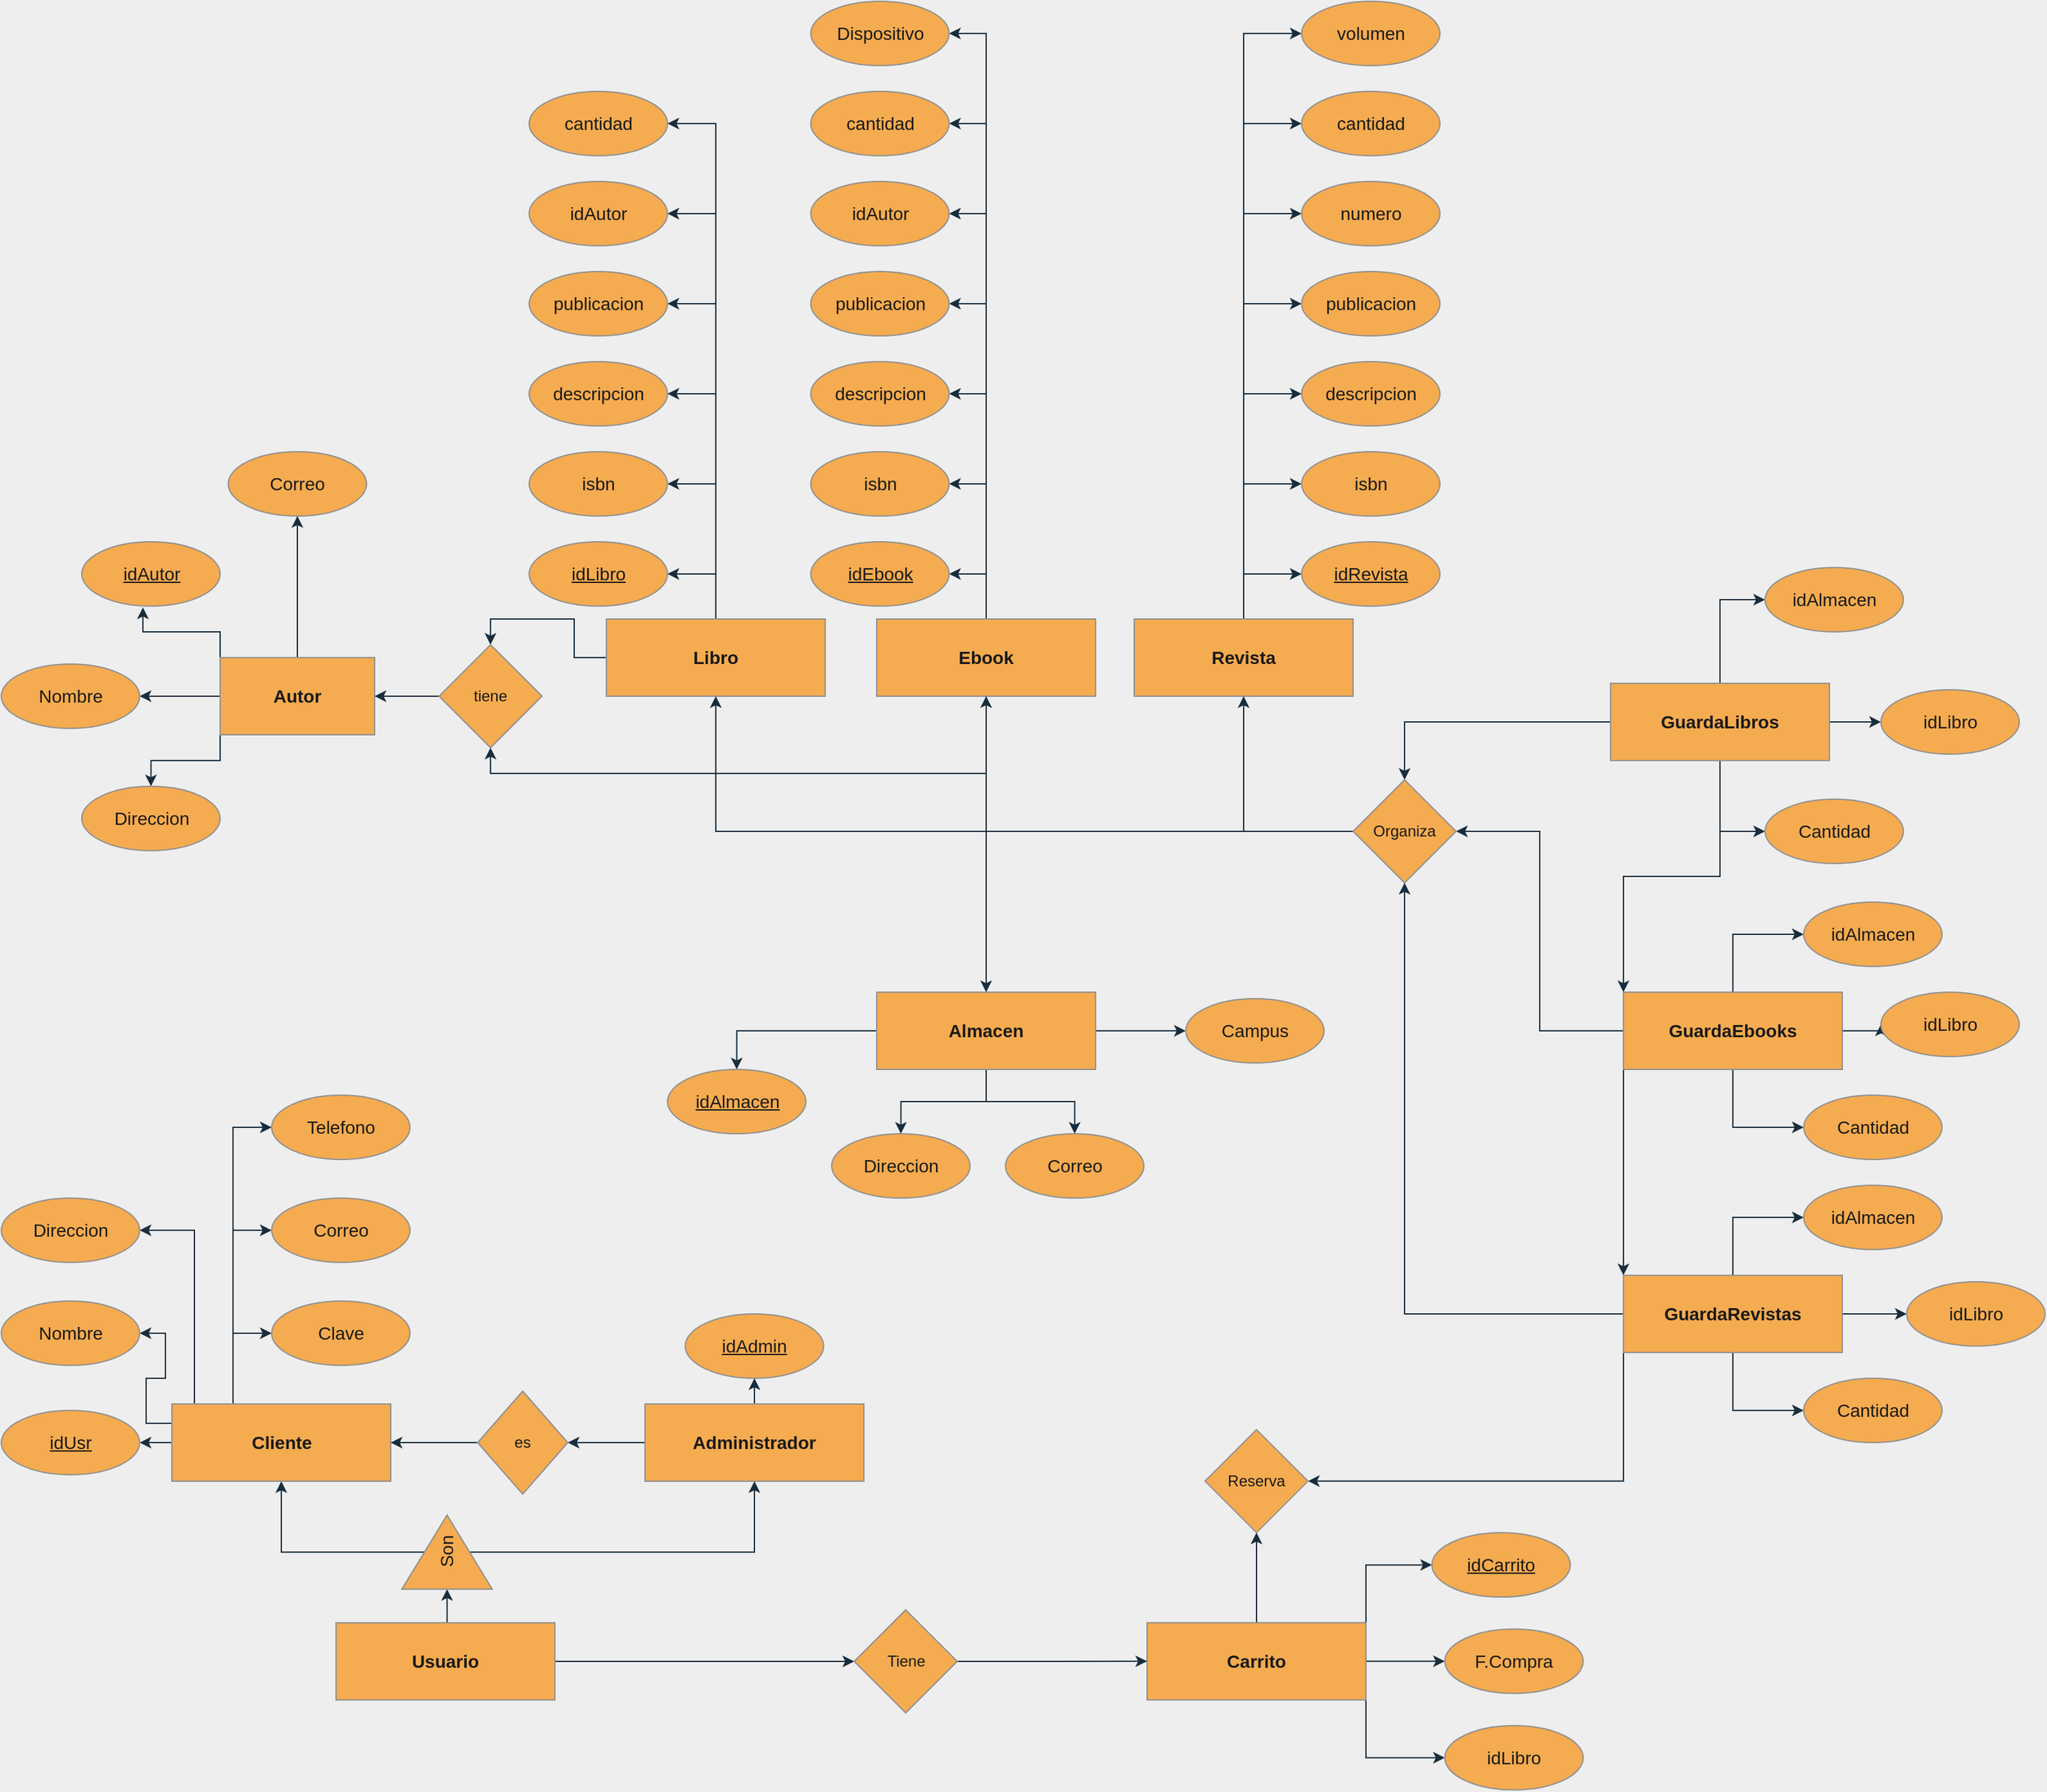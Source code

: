 <mxfile version="20.5.3" type="device"><diagram id="dF40d-aiwGhWkOz70GQn" name="Página-1"><mxGraphModel dx="2170" dy="25" grid="1" gridSize="10" guides="1" tooltips="1" connect="1" arrows="1" fold="1" page="1" pageScale="1" pageWidth="1700" pageHeight="1100" background="#EEEEEE" math="0" shadow="0"><root><mxCell id="0"/><mxCell id="1" parent="0"/><mxCell id="gk5JycFIS2EXrDOI3XOG-3" style="edgeStyle=orthogonalEdgeStyle;rounded=0;orthogonalLoop=1;jettySize=auto;html=1;exitX=0.5;exitY=0;exitDx=0;exitDy=0;entryX=0;entryY=0.5;entryDx=0;entryDy=0;fontSize=14;strokeColor=#182E3E;labelBackgroundColor=#EEEEEE;fontColor=#1A1A1A;" edge="1" parent="1" source="gk5JycFIS2EXrDOI3XOG-1" target="gk5JycFIS2EXrDOI3XOG-2"><mxGeometry relative="1" as="geometry"/></mxCell><mxCell id="gk5JycFIS2EXrDOI3XOG-95" value="" style="edgeStyle=orthogonalEdgeStyle;rounded=0;orthogonalLoop=1;jettySize=auto;html=1;fontSize=14;strokeColor=#182E3E;labelBackgroundColor=#EEEEEE;fontColor=#1A1A1A;" edge="1" parent="1" source="gk5JycFIS2EXrDOI3XOG-1" target="gk5JycFIS2EXrDOI3XOG-94"><mxGeometry relative="1" as="geometry"/></mxCell><mxCell id="gk5JycFIS2EXrDOI3XOG-1" value="&lt;b&gt;&lt;font style=&quot;font-size: 14px;&quot;&gt;Usuario&lt;/font&gt;&lt;/b&gt;" style="rounded=0;whiteSpace=wrap;html=1;fillColor=#F5AB50;strokeColor=#909090;fontColor=#1A1A1A;" vertex="1" parent="1"><mxGeometry x="316" y="2730" width="170" height="60" as="geometry"/></mxCell><mxCell id="gk5JycFIS2EXrDOI3XOG-6" style="edgeStyle=orthogonalEdgeStyle;rounded=0;orthogonalLoop=1;jettySize=auto;html=1;exitX=0.5;exitY=0;exitDx=0;exitDy=0;entryX=0.5;entryY=1;entryDx=0;entryDy=0;fontSize=14;strokeColor=#182E3E;labelBackgroundColor=#EEEEEE;fontColor=#1A1A1A;" edge="1" parent="1" source="gk5JycFIS2EXrDOI3XOG-2" target="gk5JycFIS2EXrDOI3XOG-4"><mxGeometry relative="1" as="geometry"/></mxCell><mxCell id="gk5JycFIS2EXrDOI3XOG-7" style="edgeStyle=orthogonalEdgeStyle;rounded=0;orthogonalLoop=1;jettySize=auto;html=1;exitX=0.5;exitY=1;exitDx=0;exitDy=0;entryX=0.5;entryY=1;entryDx=0;entryDy=0;fontSize=14;strokeColor=#182E3E;labelBackgroundColor=#EEEEEE;fontColor=#1A1A1A;" edge="1" parent="1" source="gk5JycFIS2EXrDOI3XOG-2" target="gk5JycFIS2EXrDOI3XOG-5"><mxGeometry relative="1" as="geometry"/></mxCell><mxCell id="gk5JycFIS2EXrDOI3XOG-2" value="Son" style="triangle;whiteSpace=wrap;html=1;fontSize=14;rotation=-90;align=center;verticalAlign=middle;fillColor=#F5AB50;strokeColor=#909090;fontColor=#1A1A1A;" vertex="1" parent="1"><mxGeometry x="373.5" y="2640" width="57.5" height="70.13" as="geometry"/></mxCell><mxCell id="gk5JycFIS2EXrDOI3XOG-14" style="edgeStyle=orthogonalEdgeStyle;rounded=0;orthogonalLoop=1;jettySize=auto;html=1;exitX=0;exitY=0.5;exitDx=0;exitDy=0;entryX=1;entryY=0.5;entryDx=0;entryDy=0;fontSize=14;strokeColor=#182E3E;labelBackgroundColor=#EEEEEE;fontColor=#1A1A1A;" edge="1" parent="1" source="gk5JycFIS2EXrDOI3XOG-4" target="gk5JycFIS2EXrDOI3XOG-8"><mxGeometry relative="1" as="geometry"/></mxCell><mxCell id="gk5JycFIS2EXrDOI3XOG-15" style="edgeStyle=orthogonalEdgeStyle;rounded=0;orthogonalLoop=1;jettySize=auto;html=1;exitX=0;exitY=0.25;exitDx=0;exitDy=0;entryX=1;entryY=0.5;entryDx=0;entryDy=0;fontSize=14;strokeColor=#182E3E;labelBackgroundColor=#EEEEEE;fontColor=#1A1A1A;" edge="1" parent="1" source="gk5JycFIS2EXrDOI3XOG-4" target="gk5JycFIS2EXrDOI3XOG-9"><mxGeometry relative="1" as="geometry"/></mxCell><mxCell id="gk5JycFIS2EXrDOI3XOG-16" style="edgeStyle=orthogonalEdgeStyle;rounded=0;orthogonalLoop=1;jettySize=auto;html=1;exitX=0.5;exitY=0;exitDx=0;exitDy=0;entryX=1;entryY=0.5;entryDx=0;entryDy=0;fontSize=14;strokeColor=#182E3E;labelBackgroundColor=#EEEEEE;fontColor=#1A1A1A;" edge="1" parent="1" source="gk5JycFIS2EXrDOI3XOG-4" target="gk5JycFIS2EXrDOI3XOG-10"><mxGeometry relative="1" as="geometry"><Array as="points"><mxPoint x="206" y="2560"/><mxPoint x="206" y="2425"/></Array></mxGeometry></mxCell><mxCell id="gk5JycFIS2EXrDOI3XOG-17" style="edgeStyle=orthogonalEdgeStyle;rounded=0;orthogonalLoop=1;jettySize=auto;html=1;exitX=0.5;exitY=0;exitDx=0;exitDy=0;entryX=0;entryY=0.5;entryDx=0;entryDy=0;fontSize=14;strokeColor=#182E3E;labelBackgroundColor=#EEEEEE;fontColor=#1A1A1A;" edge="1" parent="1" source="gk5JycFIS2EXrDOI3XOG-4" target="gk5JycFIS2EXrDOI3XOG-13"><mxGeometry relative="1" as="geometry"><Array as="points"><mxPoint x="236" y="2560"/><mxPoint x="236" y="2505"/></Array></mxGeometry></mxCell><mxCell id="gk5JycFIS2EXrDOI3XOG-18" style="edgeStyle=orthogonalEdgeStyle;rounded=0;orthogonalLoop=1;jettySize=auto;html=1;exitX=0.5;exitY=0;exitDx=0;exitDy=0;entryX=0;entryY=0.5;entryDx=0;entryDy=0;fontSize=14;strokeColor=#182E3E;labelBackgroundColor=#EEEEEE;fontColor=#1A1A1A;" edge="1" parent="1" source="gk5JycFIS2EXrDOI3XOG-4" target="gk5JycFIS2EXrDOI3XOG-11"><mxGeometry relative="1" as="geometry"><Array as="points"><mxPoint x="236" y="2560"/><mxPoint x="236" y="2425"/></Array></mxGeometry></mxCell><mxCell id="gk5JycFIS2EXrDOI3XOG-19" style="edgeStyle=orthogonalEdgeStyle;rounded=0;orthogonalLoop=1;jettySize=auto;html=1;exitX=0.5;exitY=0;exitDx=0;exitDy=0;entryX=0;entryY=0.5;entryDx=0;entryDy=0;fontSize=14;strokeColor=#182E3E;labelBackgroundColor=#EEEEEE;fontColor=#1A1A1A;" edge="1" parent="1" source="gk5JycFIS2EXrDOI3XOG-4" target="gk5JycFIS2EXrDOI3XOG-12"><mxGeometry relative="1" as="geometry"><Array as="points"><mxPoint x="236" y="2560"/><mxPoint x="236" y="2345"/></Array></mxGeometry></mxCell><mxCell id="gk5JycFIS2EXrDOI3XOG-4" value="&lt;b&gt;&lt;font style=&quot;font-size: 14px;&quot;&gt;Cliente&lt;/font&gt;&lt;/b&gt;" style="rounded=0;whiteSpace=wrap;html=1;fillColor=#F5AB50;strokeColor=#909090;fontColor=#1A1A1A;" vertex="1" parent="1"><mxGeometry x="188.5" y="2560" width="170" height="60" as="geometry"/></mxCell><mxCell id="gk5JycFIS2EXrDOI3XOG-21" style="edgeStyle=orthogonalEdgeStyle;rounded=0;orthogonalLoop=1;jettySize=auto;html=1;exitX=0.5;exitY=0;exitDx=0;exitDy=0;entryX=0.5;entryY=1;entryDx=0;entryDy=0;fontSize=14;strokeColor=#182E3E;labelBackgroundColor=#EEEEEE;fontColor=#1A1A1A;" edge="1" parent="1" source="gk5JycFIS2EXrDOI3XOG-5" target="gk5JycFIS2EXrDOI3XOG-20"><mxGeometry relative="1" as="geometry"/></mxCell><mxCell id="gk5JycFIS2EXrDOI3XOG-23" value="" style="edgeStyle=orthogonalEdgeStyle;rounded=0;orthogonalLoop=1;jettySize=auto;html=1;fontSize=14;strokeColor=#182E3E;labelBackgroundColor=#EEEEEE;fontColor=#1A1A1A;" edge="1" parent="1" source="gk5JycFIS2EXrDOI3XOG-5" target="gk5JycFIS2EXrDOI3XOG-22"><mxGeometry relative="1" as="geometry"/></mxCell><mxCell id="gk5JycFIS2EXrDOI3XOG-5" value="&lt;b&gt;&lt;font style=&quot;font-size: 14px;&quot;&gt;Administrador&lt;/font&gt;&lt;/b&gt;" style="rounded=0;whiteSpace=wrap;html=1;fillColor=#F5AB50;strokeColor=#909090;fontColor=#1A1A1A;" vertex="1" parent="1"><mxGeometry x="556" y="2560" width="170" height="60" as="geometry"/></mxCell><mxCell id="gk5JycFIS2EXrDOI3XOG-8" value="idUsr" style="ellipse;whiteSpace=wrap;html=1;fontSize=14;fontStyle=4;fillColor=#F5AB50;strokeColor=#909090;fontColor=#1A1A1A;" vertex="1" parent="1"><mxGeometry x="56" y="2565" width="107.5" height="50" as="geometry"/></mxCell><mxCell id="gk5JycFIS2EXrDOI3XOG-9" value="Nombre" style="ellipse;whiteSpace=wrap;html=1;fontSize=14;fillColor=#F5AB50;strokeColor=#909090;fontColor=#1A1A1A;" vertex="1" parent="1"><mxGeometry x="56" y="2480" width="107.5" height="50" as="geometry"/></mxCell><mxCell id="gk5JycFIS2EXrDOI3XOG-10" value="Direccion" style="ellipse;whiteSpace=wrap;html=1;fontSize=14;fillColor=#F5AB50;strokeColor=#909090;fontColor=#1A1A1A;" vertex="1" parent="1"><mxGeometry x="56" y="2400" width="107.5" height="50" as="geometry"/></mxCell><mxCell id="gk5JycFIS2EXrDOI3XOG-11" value="Correo" style="ellipse;whiteSpace=wrap;html=1;fontSize=14;fillColor=#F5AB50;strokeColor=#909090;fontColor=#1A1A1A;" vertex="1" parent="1"><mxGeometry x="266" y="2400" width="107.5" height="50" as="geometry"/></mxCell><mxCell id="gk5JycFIS2EXrDOI3XOG-12" value="Telefono" style="ellipse;whiteSpace=wrap;html=1;fontSize=14;fillColor=#F5AB50;strokeColor=#909090;fontColor=#1A1A1A;" vertex="1" parent="1"><mxGeometry x="266" y="2320" width="107.5" height="50" as="geometry"/></mxCell><mxCell id="gk5JycFIS2EXrDOI3XOG-13" value="Clave" style="ellipse;whiteSpace=wrap;html=1;fontSize=14;fillColor=#F5AB50;strokeColor=#909090;fontColor=#1A1A1A;" vertex="1" parent="1"><mxGeometry x="266" y="2480" width="107.5" height="50" as="geometry"/></mxCell><mxCell id="gk5JycFIS2EXrDOI3XOG-20" value="idAdmin" style="ellipse;whiteSpace=wrap;html=1;fontSize=14;fontStyle=4;fillColor=#F5AB50;strokeColor=#909090;fontColor=#1A1A1A;" vertex="1" parent="1"><mxGeometry x="587.25" y="2490" width="107.5" height="50" as="geometry"/></mxCell><mxCell id="gk5JycFIS2EXrDOI3XOG-24" style="edgeStyle=orthogonalEdgeStyle;rounded=0;orthogonalLoop=1;jettySize=auto;html=1;exitX=0;exitY=0.5;exitDx=0;exitDy=0;entryX=1;entryY=0.5;entryDx=0;entryDy=0;fontSize=14;strokeColor=#182E3E;labelBackgroundColor=#EEEEEE;fontColor=#1A1A1A;" edge="1" parent="1" source="gk5JycFIS2EXrDOI3XOG-22" target="gk5JycFIS2EXrDOI3XOG-4"><mxGeometry relative="1" as="geometry"/></mxCell><mxCell id="gk5JycFIS2EXrDOI3XOG-22" value="es" style="rhombus;whiteSpace=wrap;html=1;rounded=0;fillColor=#F5AB50;strokeColor=#909090;fontColor=#1A1A1A;" vertex="1" parent="1"><mxGeometry x="426" y="2550" width="70" height="80" as="geometry"/></mxCell><mxCell id="gk5JycFIS2EXrDOI3XOG-40" style="edgeStyle=orthogonalEdgeStyle;rounded=0;orthogonalLoop=1;jettySize=auto;html=1;exitX=0.5;exitY=0;exitDx=0;exitDy=0;entryX=1;entryY=0.5;entryDx=0;entryDy=0;fontSize=14;strokeColor=#182E3E;labelBackgroundColor=#EEEEEE;fontColor=#1A1A1A;" edge="1" parent="1" source="gk5JycFIS2EXrDOI3XOG-27" target="gk5JycFIS2EXrDOI3XOG-34"><mxGeometry relative="1" as="geometry"/></mxCell><mxCell id="gk5JycFIS2EXrDOI3XOG-41" style="edgeStyle=orthogonalEdgeStyle;rounded=0;orthogonalLoop=1;jettySize=auto;html=1;exitX=0.5;exitY=0;exitDx=0;exitDy=0;entryX=1;entryY=0.5;entryDx=0;entryDy=0;fontSize=14;strokeColor=#182E3E;labelBackgroundColor=#EEEEEE;fontColor=#1A1A1A;" edge="1" parent="1" source="gk5JycFIS2EXrDOI3XOG-27" target="gk5JycFIS2EXrDOI3XOG-35"><mxGeometry relative="1" as="geometry"/></mxCell><mxCell id="gk5JycFIS2EXrDOI3XOG-42" style="edgeStyle=orthogonalEdgeStyle;rounded=0;orthogonalLoop=1;jettySize=auto;html=1;exitX=0.5;exitY=0;exitDx=0;exitDy=0;entryX=1;entryY=0.5;entryDx=0;entryDy=0;fontSize=14;strokeColor=#182E3E;labelBackgroundColor=#EEEEEE;fontColor=#1A1A1A;" edge="1" parent="1" source="gk5JycFIS2EXrDOI3XOG-27" target="gk5JycFIS2EXrDOI3XOG-37"><mxGeometry relative="1" as="geometry"/></mxCell><mxCell id="gk5JycFIS2EXrDOI3XOG-43" style="edgeStyle=orthogonalEdgeStyle;rounded=0;orthogonalLoop=1;jettySize=auto;html=1;exitX=0.5;exitY=0;exitDx=0;exitDy=0;entryX=1;entryY=0.5;entryDx=0;entryDy=0;fontSize=14;strokeColor=#182E3E;labelBackgroundColor=#EEEEEE;fontColor=#1A1A1A;" edge="1" parent="1" source="gk5JycFIS2EXrDOI3XOG-27" target="gk5JycFIS2EXrDOI3XOG-36"><mxGeometry relative="1" as="geometry"/></mxCell><mxCell id="gk5JycFIS2EXrDOI3XOG-44" style="edgeStyle=orthogonalEdgeStyle;rounded=0;orthogonalLoop=1;jettySize=auto;html=1;exitX=0.5;exitY=0;exitDx=0;exitDy=0;entryX=1;entryY=0.5;entryDx=0;entryDy=0;fontSize=14;strokeColor=#182E3E;labelBackgroundColor=#EEEEEE;fontColor=#1A1A1A;" edge="1" parent="1" source="gk5JycFIS2EXrDOI3XOG-27" target="gk5JycFIS2EXrDOI3XOG-38"><mxGeometry relative="1" as="geometry"/></mxCell><mxCell id="gk5JycFIS2EXrDOI3XOG-45" style="edgeStyle=orthogonalEdgeStyle;rounded=0;orthogonalLoop=1;jettySize=auto;html=1;exitX=0.5;exitY=0;exitDx=0;exitDy=0;entryX=1;entryY=0.5;entryDx=0;entryDy=0;fontSize=14;strokeColor=#182E3E;labelBackgroundColor=#EEEEEE;fontColor=#1A1A1A;" edge="1" parent="1" source="gk5JycFIS2EXrDOI3XOG-27" target="gk5JycFIS2EXrDOI3XOG-39"><mxGeometry relative="1" as="geometry"/></mxCell><mxCell id="gk5JycFIS2EXrDOI3XOG-112" style="edgeStyle=orthogonalEdgeStyle;rounded=0;orthogonalLoop=1;jettySize=auto;html=1;exitX=0;exitY=0.5;exitDx=0;exitDy=0;entryX=0.5;entryY=0;entryDx=0;entryDy=0;fontSize=14;strokeColor=#182E3E;labelBackgroundColor=#EEEEEE;fontColor=#1A1A1A;" edge="1" parent="1" source="gk5JycFIS2EXrDOI3XOG-27" target="gk5JycFIS2EXrDOI3XOG-77"><mxGeometry relative="1" as="geometry"/></mxCell><mxCell id="gk5JycFIS2EXrDOI3XOG-27" value="&lt;b&gt;&lt;font style=&quot;font-size: 14px;&quot;&gt;Libro&lt;/font&gt;&lt;/b&gt;" style="rounded=0;whiteSpace=wrap;html=1;fillColor=#F5AB50;strokeColor=#909090;fontColor=#1A1A1A;" vertex="1" parent="1"><mxGeometry x="526" y="1950" width="170" height="60" as="geometry"/></mxCell><mxCell id="gk5JycFIS2EXrDOI3XOG-53" style="edgeStyle=orthogonalEdgeStyle;rounded=0;orthogonalLoop=1;jettySize=auto;html=1;exitX=0.5;exitY=0;exitDx=0;exitDy=0;entryX=1;entryY=0.5;entryDx=0;entryDy=0;fontSize=14;strokeColor=#182E3E;labelBackgroundColor=#EEEEEE;fontColor=#1A1A1A;" edge="1" parent="1" source="gk5JycFIS2EXrDOI3XOG-28" target="gk5JycFIS2EXrDOI3XOG-46"><mxGeometry relative="1" as="geometry"/></mxCell><mxCell id="gk5JycFIS2EXrDOI3XOG-54" style="edgeStyle=orthogonalEdgeStyle;rounded=0;orthogonalLoop=1;jettySize=auto;html=1;exitX=0.5;exitY=0;exitDx=0;exitDy=0;entryX=1;entryY=0.5;entryDx=0;entryDy=0;fontSize=14;strokeColor=#182E3E;labelBackgroundColor=#EEEEEE;fontColor=#1A1A1A;" edge="1" parent="1" source="gk5JycFIS2EXrDOI3XOG-28" target="gk5JycFIS2EXrDOI3XOG-47"><mxGeometry relative="1" as="geometry"/></mxCell><mxCell id="gk5JycFIS2EXrDOI3XOG-55" style="edgeStyle=orthogonalEdgeStyle;rounded=0;orthogonalLoop=1;jettySize=auto;html=1;exitX=0.5;exitY=0;exitDx=0;exitDy=0;entryX=1;entryY=0.5;entryDx=0;entryDy=0;fontSize=14;strokeColor=#182E3E;labelBackgroundColor=#EEEEEE;fontColor=#1A1A1A;" edge="1" parent="1" source="gk5JycFIS2EXrDOI3XOG-28" target="gk5JycFIS2EXrDOI3XOG-49"><mxGeometry relative="1" as="geometry"/></mxCell><mxCell id="gk5JycFIS2EXrDOI3XOG-56" style="edgeStyle=orthogonalEdgeStyle;rounded=0;orthogonalLoop=1;jettySize=auto;html=1;exitX=0.5;exitY=0;exitDx=0;exitDy=0;entryX=1;entryY=0.5;entryDx=0;entryDy=0;fontSize=14;strokeColor=#182E3E;labelBackgroundColor=#EEEEEE;fontColor=#1A1A1A;" edge="1" parent="1" source="gk5JycFIS2EXrDOI3XOG-28" target="gk5JycFIS2EXrDOI3XOG-48"><mxGeometry relative="1" as="geometry"/></mxCell><mxCell id="gk5JycFIS2EXrDOI3XOG-57" style="edgeStyle=orthogonalEdgeStyle;rounded=0;orthogonalLoop=1;jettySize=auto;html=1;exitX=0.5;exitY=0;exitDx=0;exitDy=0;entryX=1;entryY=0.5;entryDx=0;entryDy=0;fontSize=14;strokeColor=#182E3E;labelBackgroundColor=#EEEEEE;fontColor=#1A1A1A;" edge="1" parent="1" source="gk5JycFIS2EXrDOI3XOG-28" target="gk5JycFIS2EXrDOI3XOG-50"><mxGeometry relative="1" as="geometry"/></mxCell><mxCell id="gk5JycFIS2EXrDOI3XOG-58" style="edgeStyle=orthogonalEdgeStyle;rounded=0;orthogonalLoop=1;jettySize=auto;html=1;exitX=0.5;exitY=0;exitDx=0;exitDy=0;entryX=1;entryY=0.5;entryDx=0;entryDy=0;fontSize=14;strokeColor=#182E3E;labelBackgroundColor=#EEEEEE;fontColor=#1A1A1A;" edge="1" parent="1" source="gk5JycFIS2EXrDOI3XOG-28" target="gk5JycFIS2EXrDOI3XOG-51"><mxGeometry relative="1" as="geometry"/></mxCell><mxCell id="gk5JycFIS2EXrDOI3XOG-59" style="edgeStyle=orthogonalEdgeStyle;rounded=0;orthogonalLoop=1;jettySize=auto;html=1;exitX=0.5;exitY=0;exitDx=0;exitDy=0;entryX=1;entryY=0.5;entryDx=0;entryDy=0;fontSize=14;strokeColor=#182E3E;labelBackgroundColor=#EEEEEE;fontColor=#1A1A1A;" edge="1" parent="1" source="gk5JycFIS2EXrDOI3XOG-28" target="gk5JycFIS2EXrDOI3XOG-52"><mxGeometry relative="1" as="geometry"/></mxCell><mxCell id="gk5JycFIS2EXrDOI3XOG-111" style="edgeStyle=orthogonalEdgeStyle;rounded=0;orthogonalLoop=1;jettySize=auto;html=1;exitX=0.5;exitY=1;exitDx=0;exitDy=0;entryX=0.5;entryY=1;entryDx=0;entryDy=0;fontSize=14;strokeColor=#182E3E;labelBackgroundColor=#EEEEEE;fontColor=#1A1A1A;" edge="1" parent="1" source="gk5JycFIS2EXrDOI3XOG-28" target="gk5JycFIS2EXrDOI3XOG-77"><mxGeometry relative="1" as="geometry"/></mxCell><mxCell id="gk5JycFIS2EXrDOI3XOG-28" value="&lt;b&gt;&lt;font style=&quot;font-size: 14px;&quot;&gt;Ebook&lt;/font&gt;&lt;/b&gt;" style="rounded=0;whiteSpace=wrap;html=1;fillColor=#F5AB50;strokeColor=#909090;fontColor=#1A1A1A;" vertex="1" parent="1"><mxGeometry x="736" y="1950" width="170" height="60" as="geometry"/></mxCell><mxCell id="gk5JycFIS2EXrDOI3XOG-67" style="edgeStyle=orthogonalEdgeStyle;rounded=0;orthogonalLoop=1;jettySize=auto;html=1;exitX=0.5;exitY=0;exitDx=0;exitDy=0;entryX=0;entryY=0.5;entryDx=0;entryDy=0;fontSize=14;strokeColor=#182E3E;labelBackgroundColor=#EEEEEE;fontColor=#1A1A1A;" edge="1" parent="1" source="gk5JycFIS2EXrDOI3XOG-29" target="gk5JycFIS2EXrDOI3XOG-60"><mxGeometry relative="1" as="geometry"/></mxCell><mxCell id="gk5JycFIS2EXrDOI3XOG-68" style="edgeStyle=orthogonalEdgeStyle;rounded=0;orthogonalLoop=1;jettySize=auto;html=1;exitX=0.5;exitY=0;exitDx=0;exitDy=0;entryX=0;entryY=0.5;entryDx=0;entryDy=0;fontSize=14;strokeColor=#182E3E;labelBackgroundColor=#EEEEEE;fontColor=#1A1A1A;" edge="1" parent="1" source="gk5JycFIS2EXrDOI3XOG-29" target="gk5JycFIS2EXrDOI3XOG-61"><mxGeometry relative="1" as="geometry"/></mxCell><mxCell id="gk5JycFIS2EXrDOI3XOG-69" style="edgeStyle=orthogonalEdgeStyle;rounded=0;orthogonalLoop=1;jettySize=auto;html=1;exitX=0.5;exitY=0;exitDx=0;exitDy=0;entryX=0;entryY=0.5;entryDx=0;entryDy=0;fontSize=14;strokeColor=#182E3E;labelBackgroundColor=#EEEEEE;fontColor=#1A1A1A;" edge="1" parent="1" source="gk5JycFIS2EXrDOI3XOG-29" target="gk5JycFIS2EXrDOI3XOG-62"><mxGeometry relative="1" as="geometry"/></mxCell><mxCell id="gk5JycFIS2EXrDOI3XOG-70" style="edgeStyle=orthogonalEdgeStyle;rounded=0;orthogonalLoop=1;jettySize=auto;html=1;exitX=0.5;exitY=0;exitDx=0;exitDy=0;entryX=0;entryY=0.5;entryDx=0;entryDy=0;fontSize=14;strokeColor=#182E3E;labelBackgroundColor=#EEEEEE;fontColor=#1A1A1A;" edge="1" parent="1" source="gk5JycFIS2EXrDOI3XOG-29" target="gk5JycFIS2EXrDOI3XOG-63"><mxGeometry relative="1" as="geometry"/></mxCell><mxCell id="gk5JycFIS2EXrDOI3XOG-71" style="edgeStyle=orthogonalEdgeStyle;rounded=0;orthogonalLoop=1;jettySize=auto;html=1;exitX=0.5;exitY=0;exitDx=0;exitDy=0;entryX=0;entryY=0.5;entryDx=0;entryDy=0;fontSize=14;strokeColor=#182E3E;labelBackgroundColor=#EEEEEE;fontColor=#1A1A1A;" edge="1" parent="1" source="gk5JycFIS2EXrDOI3XOG-29" target="gk5JycFIS2EXrDOI3XOG-64"><mxGeometry relative="1" as="geometry"/></mxCell><mxCell id="gk5JycFIS2EXrDOI3XOG-72" style="edgeStyle=orthogonalEdgeStyle;rounded=0;orthogonalLoop=1;jettySize=auto;html=1;exitX=0.5;exitY=0;exitDx=0;exitDy=0;entryX=0;entryY=0.5;entryDx=0;entryDy=0;fontSize=14;strokeColor=#182E3E;labelBackgroundColor=#EEEEEE;fontColor=#1A1A1A;" edge="1" parent="1" source="gk5JycFIS2EXrDOI3XOG-29" target="gk5JycFIS2EXrDOI3XOG-65"><mxGeometry relative="1" as="geometry"/></mxCell><mxCell id="gk5JycFIS2EXrDOI3XOG-73" style="edgeStyle=orthogonalEdgeStyle;rounded=0;orthogonalLoop=1;jettySize=auto;html=1;exitX=0.5;exitY=0;exitDx=0;exitDy=0;entryX=0;entryY=0.5;entryDx=0;entryDy=0;fontSize=14;strokeColor=#182E3E;labelBackgroundColor=#EEEEEE;fontColor=#1A1A1A;" edge="1" parent="1" source="gk5JycFIS2EXrDOI3XOG-29" target="gk5JycFIS2EXrDOI3XOG-66"><mxGeometry relative="1" as="geometry"/></mxCell><mxCell id="gk5JycFIS2EXrDOI3XOG-29" value="&lt;b&gt;&lt;font style=&quot;font-size: 14px;&quot;&gt;Revista&lt;/font&gt;&lt;/b&gt;" style="rounded=0;whiteSpace=wrap;html=1;fillColor=#F5AB50;strokeColor=#909090;fontColor=#1A1A1A;" vertex="1" parent="1"><mxGeometry x="936" y="1950" width="170" height="60" as="geometry"/></mxCell><mxCell id="gk5JycFIS2EXrDOI3XOG-34" value="idLibro" style="ellipse;whiteSpace=wrap;html=1;fontSize=14;fontStyle=4;fillColor=#F5AB50;strokeColor=#909090;fontColor=#1A1A1A;" vertex="1" parent="1"><mxGeometry x="466" y="1890" width="107.5" height="50" as="geometry"/></mxCell><mxCell id="gk5JycFIS2EXrDOI3XOG-35" value="isbn" style="ellipse;whiteSpace=wrap;html=1;fontSize=14;fillColor=#F5AB50;strokeColor=#909090;fontColor=#1A1A1A;" vertex="1" parent="1"><mxGeometry x="466" y="1820" width="107.5" height="50" as="geometry"/></mxCell><mxCell id="gk5JycFIS2EXrDOI3XOG-36" value="publicacion" style="ellipse;whiteSpace=wrap;html=1;fontSize=14;fillColor=#F5AB50;strokeColor=#909090;fontColor=#1A1A1A;" vertex="1" parent="1"><mxGeometry x="466" y="1680" width="107.5" height="50" as="geometry"/></mxCell><mxCell id="gk5JycFIS2EXrDOI3XOG-37" value="descripcion" style="ellipse;whiteSpace=wrap;html=1;fontSize=14;fillColor=#F5AB50;strokeColor=#909090;fontColor=#1A1A1A;" vertex="1" parent="1"><mxGeometry x="466" y="1750" width="107.5" height="50" as="geometry"/></mxCell><mxCell id="gk5JycFIS2EXrDOI3XOG-38" value="idAutor" style="ellipse;whiteSpace=wrap;html=1;fontSize=14;fillColor=#F5AB50;strokeColor=#909090;fontColor=#1A1A1A;" vertex="1" parent="1"><mxGeometry x="466" y="1610" width="107.5" height="50" as="geometry"/></mxCell><mxCell id="gk5JycFIS2EXrDOI3XOG-39" value="cantidad" style="ellipse;whiteSpace=wrap;html=1;fontSize=14;fillColor=#F5AB50;strokeColor=#909090;fontColor=#1A1A1A;" vertex="1" parent="1"><mxGeometry x="466" y="1540" width="107.5" height="50" as="geometry"/></mxCell><mxCell id="gk5JycFIS2EXrDOI3XOG-46" value="idEbook" style="ellipse;whiteSpace=wrap;html=1;fontSize=14;fontStyle=4;fillColor=#F5AB50;strokeColor=#909090;fontColor=#1A1A1A;" vertex="1" parent="1"><mxGeometry x="684.75" y="1890" width="107.5" height="50" as="geometry"/></mxCell><mxCell id="gk5JycFIS2EXrDOI3XOG-47" value="isbn" style="ellipse;whiteSpace=wrap;html=1;fontSize=14;fillColor=#F5AB50;strokeColor=#909090;fontColor=#1A1A1A;" vertex="1" parent="1"><mxGeometry x="684.75" y="1820" width="107.5" height="50" as="geometry"/></mxCell><mxCell id="gk5JycFIS2EXrDOI3XOG-48" value="publicacion" style="ellipse;whiteSpace=wrap;html=1;fontSize=14;fillColor=#F5AB50;strokeColor=#909090;fontColor=#1A1A1A;" vertex="1" parent="1"><mxGeometry x="684.75" y="1680" width="107.5" height="50" as="geometry"/></mxCell><mxCell id="gk5JycFIS2EXrDOI3XOG-49" value="descripcion" style="ellipse;whiteSpace=wrap;html=1;fontSize=14;fillColor=#F5AB50;strokeColor=#909090;fontColor=#1A1A1A;" vertex="1" parent="1"><mxGeometry x="684.75" y="1750" width="107.5" height="50" as="geometry"/></mxCell><mxCell id="gk5JycFIS2EXrDOI3XOG-50" value="idAutor" style="ellipse;whiteSpace=wrap;html=1;fontSize=14;fillColor=#F5AB50;strokeColor=#909090;fontColor=#1A1A1A;" vertex="1" parent="1"><mxGeometry x="684.75" y="1610" width="107.5" height="50" as="geometry"/></mxCell><mxCell id="gk5JycFIS2EXrDOI3XOG-51" value="cantidad" style="ellipse;whiteSpace=wrap;html=1;fontSize=14;fillColor=#F5AB50;strokeColor=#909090;fontColor=#1A1A1A;" vertex="1" parent="1"><mxGeometry x="684.75" y="1540" width="107.5" height="50" as="geometry"/></mxCell><mxCell id="gk5JycFIS2EXrDOI3XOG-52" value="Dispositivo" style="ellipse;whiteSpace=wrap;html=1;fontSize=14;fillColor=#F5AB50;strokeColor=#909090;fontColor=#1A1A1A;" vertex="1" parent="1"><mxGeometry x="684.75" y="1470" width="107.5" height="50" as="geometry"/></mxCell><mxCell id="gk5JycFIS2EXrDOI3XOG-60" value="idRevista" style="ellipse;whiteSpace=wrap;html=1;fontSize=14;fontStyle=4;fillColor=#F5AB50;strokeColor=#909090;fontColor=#1A1A1A;" vertex="1" parent="1"><mxGeometry x="1066" y="1890" width="107.5" height="50" as="geometry"/></mxCell><mxCell id="gk5JycFIS2EXrDOI3XOG-61" value="isbn" style="ellipse;whiteSpace=wrap;html=1;fontSize=14;fillColor=#F5AB50;strokeColor=#909090;fontColor=#1A1A1A;" vertex="1" parent="1"><mxGeometry x="1066" y="1820" width="107.5" height="50" as="geometry"/></mxCell><mxCell id="gk5JycFIS2EXrDOI3XOG-62" value="publicacion" style="ellipse;whiteSpace=wrap;html=1;fontSize=14;fillColor=#F5AB50;strokeColor=#909090;fontColor=#1A1A1A;" vertex="1" parent="1"><mxGeometry x="1066" y="1680" width="107.5" height="50" as="geometry"/></mxCell><mxCell id="gk5JycFIS2EXrDOI3XOG-63" value="descripcion" style="ellipse;whiteSpace=wrap;html=1;fontSize=14;fillColor=#F5AB50;strokeColor=#909090;fontColor=#1A1A1A;" vertex="1" parent="1"><mxGeometry x="1066" y="1750" width="107.5" height="50" as="geometry"/></mxCell><mxCell id="gk5JycFIS2EXrDOI3XOG-64" value="numero" style="ellipse;whiteSpace=wrap;html=1;fontSize=14;fillColor=#F5AB50;strokeColor=#909090;fontColor=#1A1A1A;" vertex="1" parent="1"><mxGeometry x="1066" y="1610" width="107.5" height="50" as="geometry"/></mxCell><mxCell id="gk5JycFIS2EXrDOI3XOG-65" value="cantidad" style="ellipse;whiteSpace=wrap;html=1;fontSize=14;fillColor=#F5AB50;strokeColor=#909090;fontColor=#1A1A1A;" vertex="1" parent="1"><mxGeometry x="1066" y="1540" width="107.5" height="50" as="geometry"/></mxCell><mxCell id="gk5JycFIS2EXrDOI3XOG-66" value="volumen" style="ellipse;whiteSpace=wrap;html=1;fontSize=14;fillColor=#F5AB50;strokeColor=#909090;fontColor=#1A1A1A;" vertex="1" parent="1"><mxGeometry x="1066" y="1470" width="107.5" height="50" as="geometry"/></mxCell><mxCell id="gk5JycFIS2EXrDOI3XOG-82" style="edgeStyle=orthogonalEdgeStyle;rounded=0;orthogonalLoop=1;jettySize=auto;html=1;exitX=0;exitY=0;exitDx=0;exitDy=0;entryX=0.442;entryY=1.02;entryDx=0;entryDy=0;entryPerimeter=0;fontSize=14;strokeColor=#182E3E;labelBackgroundColor=#EEEEEE;fontColor=#1A1A1A;" edge="1" parent="1" source="gk5JycFIS2EXrDOI3XOG-75" target="gk5JycFIS2EXrDOI3XOG-80"><mxGeometry relative="1" as="geometry"/></mxCell><mxCell id="gk5JycFIS2EXrDOI3XOG-84" style="edgeStyle=orthogonalEdgeStyle;rounded=0;orthogonalLoop=1;jettySize=auto;html=1;exitX=0;exitY=0.5;exitDx=0;exitDy=0;entryX=1;entryY=0.5;entryDx=0;entryDy=0;fontSize=14;strokeColor=#182E3E;labelBackgroundColor=#EEEEEE;fontColor=#1A1A1A;" edge="1" parent="1" source="gk5JycFIS2EXrDOI3XOG-75" target="gk5JycFIS2EXrDOI3XOG-83"><mxGeometry relative="1" as="geometry"/></mxCell><mxCell id="gk5JycFIS2EXrDOI3XOG-86" style="edgeStyle=orthogonalEdgeStyle;rounded=0;orthogonalLoop=1;jettySize=auto;html=1;exitX=0;exitY=1;exitDx=0;exitDy=0;entryX=0.5;entryY=0;entryDx=0;entryDy=0;fontSize=14;strokeColor=#182E3E;labelBackgroundColor=#EEEEEE;fontColor=#1A1A1A;" edge="1" parent="1" source="gk5JycFIS2EXrDOI3XOG-75" target="gk5JycFIS2EXrDOI3XOG-85"><mxGeometry relative="1" as="geometry"/></mxCell><mxCell id="gk5JycFIS2EXrDOI3XOG-88" style="edgeStyle=orthogonalEdgeStyle;rounded=0;orthogonalLoop=1;jettySize=auto;html=1;exitX=0.5;exitY=0;exitDx=0;exitDy=0;entryX=0.5;entryY=1;entryDx=0;entryDy=0;fontSize=14;strokeColor=#182E3E;labelBackgroundColor=#EEEEEE;fontColor=#1A1A1A;" edge="1" parent="1" source="gk5JycFIS2EXrDOI3XOG-75" target="gk5JycFIS2EXrDOI3XOG-87"><mxGeometry relative="1" as="geometry"/></mxCell><mxCell id="gk5JycFIS2EXrDOI3XOG-75" value="&lt;font style=&quot;font-size: 14px;&quot;&gt;Autor&lt;/font&gt;" style="whiteSpace=wrap;html=1;rounded=0;fontStyle=1;fillColor=#F5AB50;strokeColor=#909090;fontColor=#1A1A1A;" vertex="1" parent="1"><mxGeometry x="226" y="1980" width="120" height="60" as="geometry"/></mxCell><mxCell id="gk5JycFIS2EXrDOI3XOG-79" style="edgeStyle=orthogonalEdgeStyle;rounded=0;orthogonalLoop=1;jettySize=auto;html=1;exitX=0;exitY=0.5;exitDx=0;exitDy=0;entryX=1;entryY=0.5;entryDx=0;entryDy=0;fontSize=14;strokeColor=#182E3E;labelBackgroundColor=#EEEEEE;fontColor=#1A1A1A;" edge="1" parent="1" source="gk5JycFIS2EXrDOI3XOG-77" target="gk5JycFIS2EXrDOI3XOG-75"><mxGeometry relative="1" as="geometry"/></mxCell><mxCell id="gk5JycFIS2EXrDOI3XOG-77" value="tiene" style="rhombus;whiteSpace=wrap;html=1;rounded=0;fillColor=#F5AB50;strokeColor=#909090;fontColor=#1A1A1A;" vertex="1" parent="1"><mxGeometry x="396" y="1970" width="80" height="80" as="geometry"/></mxCell><mxCell id="gk5JycFIS2EXrDOI3XOG-80" value="idAutor" style="ellipse;whiteSpace=wrap;html=1;fontSize=14;fontStyle=4;fillColor=#F5AB50;strokeColor=#909090;fontColor=#1A1A1A;" vertex="1" parent="1"><mxGeometry x="118.5" y="1890" width="107.5" height="50" as="geometry"/></mxCell><mxCell id="gk5JycFIS2EXrDOI3XOG-83" value="Nombre" style="ellipse;whiteSpace=wrap;html=1;fontSize=14;fontStyle=0;fillColor=#F5AB50;strokeColor=#909090;fontColor=#1A1A1A;" vertex="1" parent="1"><mxGeometry x="56" y="1985" width="107.5" height="50" as="geometry"/></mxCell><mxCell id="gk5JycFIS2EXrDOI3XOG-85" value="Direccion" style="ellipse;whiteSpace=wrap;html=1;fontSize=14;fontStyle=0;fillColor=#F5AB50;strokeColor=#909090;fontColor=#1A1A1A;" vertex="1" parent="1"><mxGeometry x="118.5" y="2080" width="107.5" height="50" as="geometry"/></mxCell><mxCell id="gk5JycFIS2EXrDOI3XOG-87" value="Correo" style="ellipse;whiteSpace=wrap;html=1;fontSize=14;fontStyle=0;fillColor=#F5AB50;strokeColor=#909090;fontColor=#1A1A1A;" vertex="1" parent="1"><mxGeometry x="232.25" y="1820" width="107.5" height="50" as="geometry"/></mxCell><mxCell id="gk5JycFIS2EXrDOI3XOG-100" style="edgeStyle=orthogonalEdgeStyle;rounded=0;orthogonalLoop=1;jettySize=auto;html=1;exitX=1;exitY=0;exitDx=0;exitDy=0;entryX=0;entryY=0.5;entryDx=0;entryDy=0;fontSize=14;strokeColor=#182E3E;labelBackgroundColor=#EEEEEE;fontColor=#1A1A1A;" edge="1" parent="1" source="gk5JycFIS2EXrDOI3XOG-93" target="gk5JycFIS2EXrDOI3XOG-98"><mxGeometry relative="1" as="geometry"/></mxCell><mxCell id="gk5JycFIS2EXrDOI3XOG-102" style="edgeStyle=orthogonalEdgeStyle;rounded=0;orthogonalLoop=1;jettySize=auto;html=1;exitX=1;exitY=0.5;exitDx=0;exitDy=0;entryX=0;entryY=0.5;entryDx=0;entryDy=0;fontSize=14;strokeColor=#182E3E;labelBackgroundColor=#EEEEEE;fontColor=#1A1A1A;" edge="1" parent="1" source="gk5JycFIS2EXrDOI3XOG-93" target="gk5JycFIS2EXrDOI3XOG-101"><mxGeometry relative="1" as="geometry"/></mxCell><mxCell id="gk5JycFIS2EXrDOI3XOG-104" style="edgeStyle=orthogonalEdgeStyle;rounded=0;orthogonalLoop=1;jettySize=auto;html=1;exitX=1;exitY=1;exitDx=0;exitDy=0;entryX=0;entryY=0.5;entryDx=0;entryDy=0;fontSize=14;strokeColor=#182E3E;labelBackgroundColor=#EEEEEE;fontColor=#1A1A1A;" edge="1" parent="1" source="gk5JycFIS2EXrDOI3XOG-93" target="gk5JycFIS2EXrDOI3XOG-103"><mxGeometry relative="1" as="geometry"/></mxCell><mxCell id="gk5JycFIS2EXrDOI3XOG-170" value="" style="edgeStyle=orthogonalEdgeStyle;rounded=0;orthogonalLoop=1;jettySize=auto;html=1;fontSize=14;strokeColor=#182E3E;labelBackgroundColor=#EEEEEE;fontColor=#1A1A1A;" edge="1" parent="1" source="gk5JycFIS2EXrDOI3XOG-93" target="gk5JycFIS2EXrDOI3XOG-169"><mxGeometry relative="1" as="geometry"/></mxCell><mxCell id="gk5JycFIS2EXrDOI3XOG-93" value="&lt;b&gt;&lt;font style=&quot;font-size: 14px;&quot;&gt;Carrito&lt;/font&gt;&lt;/b&gt;" style="rounded=0;whiteSpace=wrap;html=1;fillColor=#F5AB50;strokeColor=#909090;fontColor=#1A1A1A;" vertex="1" parent="1"><mxGeometry x="946" y="2729.93" width="170" height="60" as="geometry"/></mxCell><mxCell id="gk5JycFIS2EXrDOI3XOG-168" style="edgeStyle=orthogonalEdgeStyle;rounded=0;orthogonalLoop=1;jettySize=auto;html=1;exitX=1;exitY=0.5;exitDx=0;exitDy=0;entryX=0;entryY=0.5;entryDx=0;entryDy=0;fontSize=14;strokeColor=#182E3E;labelBackgroundColor=#EEEEEE;fontColor=#1A1A1A;" edge="1" parent="1" source="gk5JycFIS2EXrDOI3XOG-94" target="gk5JycFIS2EXrDOI3XOG-93"><mxGeometry relative="1" as="geometry"/></mxCell><mxCell id="gk5JycFIS2EXrDOI3XOG-94" value="Tiene" style="rhombus;whiteSpace=wrap;html=1;rounded=0;fillColor=#F5AB50;strokeColor=#909090;fontColor=#1A1A1A;" vertex="1" parent="1"><mxGeometry x="718.5" y="2720" width="80" height="80" as="geometry"/></mxCell><mxCell id="gk5JycFIS2EXrDOI3XOG-98" value="idCarrito" style="ellipse;whiteSpace=wrap;html=1;fontSize=14;fontStyle=4;fillColor=#F5AB50;strokeColor=#909090;fontColor=#1A1A1A;" vertex="1" parent="1"><mxGeometry x="1167.25" y="2660.06" width="107.5" height="50" as="geometry"/></mxCell><mxCell id="gk5JycFIS2EXrDOI3XOG-101" value="F.Compra" style="ellipse;whiteSpace=wrap;html=1;fontSize=14;fontStyle=0;fillColor=#F5AB50;strokeColor=#909090;fontColor=#1A1A1A;" vertex="1" parent="1"><mxGeometry x="1177.25" y="2734.93" width="107.5" height="50" as="geometry"/></mxCell><mxCell id="gk5JycFIS2EXrDOI3XOG-103" value="idLibro" style="ellipse;whiteSpace=wrap;html=1;fontSize=14;fontStyle=0;fillColor=#F5AB50;strokeColor=#909090;fontColor=#1A1A1A;" vertex="1" parent="1"><mxGeometry x="1177.25" y="2809.93" width="107.5" height="50" as="geometry"/></mxCell><mxCell id="gk5JycFIS2EXrDOI3XOG-115" style="edgeStyle=orthogonalEdgeStyle;rounded=0;orthogonalLoop=1;jettySize=auto;html=1;exitX=0;exitY=0.5;exitDx=0;exitDy=0;entryX=0.5;entryY=0;entryDx=0;entryDy=0;fontSize=14;strokeColor=#182E3E;labelBackgroundColor=#EEEEEE;fontColor=#1A1A1A;" edge="1" parent="1" source="gk5JycFIS2EXrDOI3XOG-113" target="gk5JycFIS2EXrDOI3XOG-114"><mxGeometry relative="1" as="geometry"/></mxCell><mxCell id="gk5JycFIS2EXrDOI3XOG-119" style="edgeStyle=orthogonalEdgeStyle;rounded=0;orthogonalLoop=1;jettySize=auto;html=1;exitX=1;exitY=0.5;exitDx=0;exitDy=0;entryX=0;entryY=0.5;entryDx=0;entryDy=0;fontSize=14;strokeColor=#182E3E;labelBackgroundColor=#EEEEEE;fontColor=#1A1A1A;" edge="1" parent="1" source="gk5JycFIS2EXrDOI3XOG-113" target="gk5JycFIS2EXrDOI3XOG-118"><mxGeometry relative="1" as="geometry"/></mxCell><mxCell id="gk5JycFIS2EXrDOI3XOG-120" style="edgeStyle=orthogonalEdgeStyle;rounded=0;orthogonalLoop=1;jettySize=auto;html=1;exitX=0.5;exitY=1;exitDx=0;exitDy=0;entryX=0.5;entryY=0;entryDx=0;entryDy=0;fontSize=14;strokeColor=#182E3E;labelBackgroundColor=#EEEEEE;fontColor=#1A1A1A;" edge="1" parent="1" source="gk5JycFIS2EXrDOI3XOG-113" target="gk5JycFIS2EXrDOI3XOG-116"><mxGeometry relative="1" as="geometry"/></mxCell><mxCell id="gk5JycFIS2EXrDOI3XOG-121" style="edgeStyle=orthogonalEdgeStyle;rounded=0;orthogonalLoop=1;jettySize=auto;html=1;exitX=0.5;exitY=1;exitDx=0;exitDy=0;entryX=0.5;entryY=0;entryDx=0;entryDy=0;fontSize=14;strokeColor=#182E3E;labelBackgroundColor=#EEEEEE;fontColor=#1A1A1A;" edge="1" parent="1" source="gk5JycFIS2EXrDOI3XOG-113" target="gk5JycFIS2EXrDOI3XOG-117"><mxGeometry relative="1" as="geometry"/></mxCell><mxCell id="gk5JycFIS2EXrDOI3XOG-113" value="&lt;b&gt;&lt;font style=&quot;font-size: 14px;&quot;&gt;Almacen&lt;/font&gt;&lt;/b&gt;" style="rounded=0;whiteSpace=wrap;html=1;fillColor=#F5AB50;strokeColor=#909090;fontColor=#1A1A1A;" vertex="1" parent="1"><mxGeometry x="736" y="2240" width="170" height="60" as="geometry"/></mxCell><mxCell id="gk5JycFIS2EXrDOI3XOG-114" value="idAlmacen" style="ellipse;whiteSpace=wrap;html=1;fontSize=14;fontStyle=4;fillColor=#F5AB50;strokeColor=#909090;fontColor=#1A1A1A;" vertex="1" parent="1"><mxGeometry x="573.5" y="2300" width="107.5" height="50" as="geometry"/></mxCell><mxCell id="gk5JycFIS2EXrDOI3XOG-116" value="Direccion" style="ellipse;whiteSpace=wrap;html=1;fontSize=14;fillColor=#F5AB50;strokeColor=#909090;fontColor=#1A1A1A;" vertex="1" parent="1"><mxGeometry x="701" y="2350" width="107.5" height="50" as="geometry"/></mxCell><mxCell id="gk5JycFIS2EXrDOI3XOG-117" value="Correo" style="ellipse;whiteSpace=wrap;html=1;fontSize=14;fillColor=#F5AB50;strokeColor=#909090;fontColor=#1A1A1A;" vertex="1" parent="1"><mxGeometry x="836" y="2350" width="107.5" height="50" as="geometry"/></mxCell><mxCell id="gk5JycFIS2EXrDOI3XOG-118" value="Campus" style="ellipse;whiteSpace=wrap;html=1;fontSize=14;fillColor=#F5AB50;strokeColor=#909090;fontColor=#1A1A1A;" vertex="1" parent="1"><mxGeometry x="976" y="2245" width="107.5" height="50" as="geometry"/></mxCell><mxCell id="gk5JycFIS2EXrDOI3XOG-128" value="" style="edgeStyle=orthogonalEdgeStyle;rounded=0;orthogonalLoop=1;jettySize=auto;html=1;fontSize=14;strokeColor=#182E3E;labelBackgroundColor=#EEEEEE;fontColor=#1A1A1A;" edge="1" parent="1" source="gk5JycFIS2EXrDOI3XOG-122" target="gk5JycFIS2EXrDOI3XOG-127"><mxGeometry relative="1" as="geometry"/></mxCell><mxCell id="gk5JycFIS2EXrDOI3XOG-145" style="edgeStyle=orthogonalEdgeStyle;rounded=0;orthogonalLoop=1;jettySize=auto;html=1;exitX=0.5;exitY=0;exitDx=0;exitDy=0;entryX=0;entryY=0.5;entryDx=0;entryDy=0;fontSize=14;strokeColor=#182E3E;labelBackgroundColor=#EEEEEE;fontColor=#1A1A1A;" edge="1" parent="1" source="gk5JycFIS2EXrDOI3XOG-122" target="gk5JycFIS2EXrDOI3XOG-142"><mxGeometry relative="1" as="geometry"/></mxCell><mxCell id="gk5JycFIS2EXrDOI3XOG-147" style="edgeStyle=orthogonalEdgeStyle;rounded=0;orthogonalLoop=1;jettySize=auto;html=1;exitX=1;exitY=0.5;exitDx=0;exitDy=0;entryX=0;entryY=0.5;entryDx=0;entryDy=0;fontSize=14;strokeColor=#182E3E;labelBackgroundColor=#EEEEEE;fontColor=#1A1A1A;" edge="1" parent="1" source="gk5JycFIS2EXrDOI3XOG-122" target="gk5JycFIS2EXrDOI3XOG-146"><mxGeometry relative="1" as="geometry"/></mxCell><mxCell id="gk5JycFIS2EXrDOI3XOG-149" style="edgeStyle=orthogonalEdgeStyle;rounded=0;orthogonalLoop=1;jettySize=auto;html=1;exitX=0.5;exitY=1;exitDx=0;exitDy=0;entryX=0;entryY=0.5;entryDx=0;entryDy=0;fontSize=14;strokeColor=#182E3E;labelBackgroundColor=#EEEEEE;fontColor=#1A1A1A;" edge="1" parent="1" source="gk5JycFIS2EXrDOI3XOG-122" target="gk5JycFIS2EXrDOI3XOG-148"><mxGeometry relative="1" as="geometry"/></mxCell><mxCell id="gk5JycFIS2EXrDOI3XOG-174" style="edgeStyle=orthogonalEdgeStyle;rounded=0;orthogonalLoop=1;jettySize=auto;html=1;exitX=0.5;exitY=1;exitDx=0;exitDy=0;entryX=0;entryY=0;entryDx=0;entryDy=0;fontSize=14;strokeColor=#182E3E;labelBackgroundColor=#EEEEEE;fontColor=#1A1A1A;" edge="1" parent="1" source="gk5JycFIS2EXrDOI3XOG-122" target="gk5JycFIS2EXrDOI3XOG-123"><mxGeometry relative="1" as="geometry"/></mxCell><mxCell id="gk5JycFIS2EXrDOI3XOG-122" value="&lt;b&gt;&lt;font style=&quot;font-size: 14px;&quot;&gt;GuardaLibros&lt;/font&gt;&lt;/b&gt;" style="rounded=0;whiteSpace=wrap;html=1;fillColor=#F5AB50;strokeColor=#909090;fontColor=#1A1A1A;" vertex="1" parent="1"><mxGeometry x="1306" y="2000" width="170" height="60" as="geometry"/></mxCell><mxCell id="gk5JycFIS2EXrDOI3XOG-129" style="edgeStyle=orthogonalEdgeStyle;rounded=0;orthogonalLoop=1;jettySize=auto;html=1;exitX=0;exitY=0.5;exitDx=0;exitDy=0;entryX=1;entryY=0.5;entryDx=0;entryDy=0;fontSize=14;strokeColor=#182E3E;labelBackgroundColor=#EEEEEE;fontColor=#1A1A1A;" edge="1" parent="1" source="gk5JycFIS2EXrDOI3XOG-123" target="gk5JycFIS2EXrDOI3XOG-127"><mxGeometry relative="1" as="geometry"/></mxCell><mxCell id="gk5JycFIS2EXrDOI3XOG-153" style="edgeStyle=orthogonalEdgeStyle;rounded=0;orthogonalLoop=1;jettySize=auto;html=1;exitX=0.5;exitY=0;exitDx=0;exitDy=0;entryX=0;entryY=0.5;entryDx=0;entryDy=0;fontSize=14;strokeColor=#182E3E;labelBackgroundColor=#EEEEEE;fontColor=#1A1A1A;" edge="1" parent="1" source="gk5JycFIS2EXrDOI3XOG-123" target="gk5JycFIS2EXrDOI3XOG-150"><mxGeometry relative="1" as="geometry"/></mxCell><mxCell id="gk5JycFIS2EXrDOI3XOG-154" style="edgeStyle=orthogonalEdgeStyle;rounded=0;orthogonalLoop=1;jettySize=auto;html=1;exitX=1;exitY=0.5;exitDx=0;exitDy=0;entryX=0;entryY=0.5;entryDx=0;entryDy=0;fontSize=14;strokeColor=#182E3E;labelBackgroundColor=#EEEEEE;fontColor=#1A1A1A;" edge="1" parent="1" source="gk5JycFIS2EXrDOI3XOG-123" target="gk5JycFIS2EXrDOI3XOG-151"><mxGeometry relative="1" as="geometry"/></mxCell><mxCell id="gk5JycFIS2EXrDOI3XOG-155" style="edgeStyle=orthogonalEdgeStyle;rounded=0;orthogonalLoop=1;jettySize=auto;html=1;exitX=0.5;exitY=1;exitDx=0;exitDy=0;entryX=0;entryY=0.5;entryDx=0;entryDy=0;fontSize=14;strokeColor=#182E3E;labelBackgroundColor=#EEEEEE;fontColor=#1A1A1A;" edge="1" parent="1" source="gk5JycFIS2EXrDOI3XOG-123" target="gk5JycFIS2EXrDOI3XOG-152"><mxGeometry relative="1" as="geometry"/></mxCell><mxCell id="gk5JycFIS2EXrDOI3XOG-175" style="edgeStyle=orthogonalEdgeStyle;rounded=0;orthogonalLoop=1;jettySize=auto;html=1;exitX=0;exitY=1;exitDx=0;exitDy=0;entryX=0;entryY=0;entryDx=0;entryDy=0;fontSize=14;strokeColor=#182E3E;labelBackgroundColor=#EEEEEE;fontColor=#1A1A1A;" edge="1" parent="1" source="gk5JycFIS2EXrDOI3XOG-123" target="gk5JycFIS2EXrDOI3XOG-124"><mxGeometry relative="1" as="geometry"/></mxCell><mxCell id="gk5JycFIS2EXrDOI3XOG-123" value="&lt;b&gt;&lt;font style=&quot;font-size: 14px;&quot;&gt;GuardaEbooks&lt;/font&gt;&lt;/b&gt;" style="rounded=0;whiteSpace=wrap;html=1;fillColor=#F5AB50;strokeColor=#909090;fontColor=#1A1A1A;" vertex="1" parent="1"><mxGeometry x="1316" y="2240" width="170" height="60" as="geometry"/></mxCell><mxCell id="gk5JycFIS2EXrDOI3XOG-130" style="edgeStyle=orthogonalEdgeStyle;rounded=0;orthogonalLoop=1;jettySize=auto;html=1;exitX=0;exitY=0.5;exitDx=0;exitDy=0;entryX=0.5;entryY=1;entryDx=0;entryDy=0;fontSize=14;strokeColor=#182E3E;labelBackgroundColor=#EEEEEE;fontColor=#1A1A1A;" edge="1" parent="1" source="gk5JycFIS2EXrDOI3XOG-124" target="gk5JycFIS2EXrDOI3XOG-127"><mxGeometry relative="1" as="geometry"/></mxCell><mxCell id="gk5JycFIS2EXrDOI3XOG-159" style="edgeStyle=orthogonalEdgeStyle;rounded=0;orthogonalLoop=1;jettySize=auto;html=1;exitX=0.5;exitY=0;exitDx=0;exitDy=0;entryX=0;entryY=0.5;entryDx=0;entryDy=0;fontSize=14;strokeColor=#182E3E;labelBackgroundColor=#EEEEEE;fontColor=#1A1A1A;" edge="1" parent="1" source="gk5JycFIS2EXrDOI3XOG-124" target="gk5JycFIS2EXrDOI3XOG-156"><mxGeometry relative="1" as="geometry"/></mxCell><mxCell id="gk5JycFIS2EXrDOI3XOG-160" style="edgeStyle=orthogonalEdgeStyle;rounded=0;orthogonalLoop=1;jettySize=auto;html=1;exitX=0.5;exitY=1;exitDx=0;exitDy=0;entryX=0;entryY=0.5;entryDx=0;entryDy=0;fontSize=14;strokeColor=#182E3E;labelBackgroundColor=#EEEEEE;fontColor=#1A1A1A;" edge="1" parent="1" source="gk5JycFIS2EXrDOI3XOG-124" target="gk5JycFIS2EXrDOI3XOG-158"><mxGeometry relative="1" as="geometry"/></mxCell><mxCell id="gk5JycFIS2EXrDOI3XOG-161" style="edgeStyle=orthogonalEdgeStyle;rounded=0;orthogonalLoop=1;jettySize=auto;html=1;exitX=1;exitY=0.5;exitDx=0;exitDy=0;entryX=0;entryY=0.5;entryDx=0;entryDy=0;fontSize=14;strokeColor=#182E3E;labelBackgroundColor=#EEEEEE;fontColor=#1A1A1A;" edge="1" parent="1" source="gk5JycFIS2EXrDOI3XOG-124" target="gk5JycFIS2EXrDOI3XOG-157"><mxGeometry relative="1" as="geometry"/></mxCell><mxCell id="gk5JycFIS2EXrDOI3XOG-176" style="edgeStyle=orthogonalEdgeStyle;rounded=0;orthogonalLoop=1;jettySize=auto;html=1;exitX=0;exitY=1;exitDx=0;exitDy=0;entryX=1;entryY=0.5;entryDx=0;entryDy=0;fontSize=14;strokeColor=#182E3E;labelBackgroundColor=#EEEEEE;fontColor=#1A1A1A;" edge="1" parent="1" source="gk5JycFIS2EXrDOI3XOG-124" target="gk5JycFIS2EXrDOI3XOG-169"><mxGeometry relative="1" as="geometry"/></mxCell><mxCell id="gk5JycFIS2EXrDOI3XOG-124" value="&lt;b&gt;&lt;font style=&quot;font-size: 14px;&quot;&gt;GuardaRevistas&lt;/font&gt;&lt;/b&gt;" style="rounded=0;whiteSpace=wrap;html=1;fillColor=#F5AB50;strokeColor=#909090;fontColor=#1A1A1A;" vertex="1" parent="1"><mxGeometry x="1316" y="2460" width="170" height="60" as="geometry"/></mxCell><mxCell id="gk5JycFIS2EXrDOI3XOG-138" style="edgeStyle=orthogonalEdgeStyle;rounded=0;orthogonalLoop=1;jettySize=auto;html=1;exitX=0;exitY=0.5;exitDx=0;exitDy=0;entryX=0.5;entryY=1;entryDx=0;entryDy=0;fontSize=14;strokeColor=#182E3E;labelBackgroundColor=#EEEEEE;fontColor=#1A1A1A;" edge="1" parent="1" source="gk5JycFIS2EXrDOI3XOG-127" target="gk5JycFIS2EXrDOI3XOG-29"><mxGeometry relative="1" as="geometry"/></mxCell><mxCell id="gk5JycFIS2EXrDOI3XOG-139" style="edgeStyle=orthogonalEdgeStyle;rounded=0;orthogonalLoop=1;jettySize=auto;html=1;exitX=0;exitY=0.5;exitDx=0;exitDy=0;entryX=0.5;entryY=1;entryDx=0;entryDy=0;fontSize=14;strokeColor=#182E3E;labelBackgroundColor=#EEEEEE;fontColor=#1A1A1A;" edge="1" parent="1" source="gk5JycFIS2EXrDOI3XOG-127" target="gk5JycFIS2EXrDOI3XOG-28"><mxGeometry relative="1" as="geometry"/></mxCell><mxCell id="gk5JycFIS2EXrDOI3XOG-140" style="edgeStyle=orthogonalEdgeStyle;rounded=0;orthogonalLoop=1;jettySize=auto;html=1;exitX=0;exitY=0.5;exitDx=0;exitDy=0;entryX=0.5;entryY=1;entryDx=0;entryDy=0;fontSize=14;strokeColor=#182E3E;labelBackgroundColor=#EEEEEE;fontColor=#1A1A1A;" edge="1" parent="1" source="gk5JycFIS2EXrDOI3XOG-127" target="gk5JycFIS2EXrDOI3XOG-27"><mxGeometry relative="1" as="geometry"/></mxCell><mxCell id="gk5JycFIS2EXrDOI3XOG-141" style="edgeStyle=orthogonalEdgeStyle;rounded=0;orthogonalLoop=1;jettySize=auto;html=1;exitX=0;exitY=0.5;exitDx=0;exitDy=0;entryX=0.5;entryY=0;entryDx=0;entryDy=0;fontSize=14;strokeColor=#182E3E;labelBackgroundColor=#EEEEEE;fontColor=#1A1A1A;" edge="1" parent="1" source="gk5JycFIS2EXrDOI3XOG-127" target="gk5JycFIS2EXrDOI3XOG-113"><mxGeometry relative="1" as="geometry"/></mxCell><mxCell id="gk5JycFIS2EXrDOI3XOG-127" value="Organiza" style="rhombus;whiteSpace=wrap;html=1;rounded=0;fillColor=#F5AB50;strokeColor=#909090;fontColor=#1A1A1A;" vertex="1" parent="1"><mxGeometry x="1106" y="2075" width="80" height="80" as="geometry"/></mxCell><mxCell id="gk5JycFIS2EXrDOI3XOG-142" value="idAlmacen" style="ellipse;whiteSpace=wrap;html=1;fontSize=14;fillColor=#F5AB50;strokeColor=#909090;fontColor=#1A1A1A;" vertex="1" parent="1"><mxGeometry x="1426" y="1910" width="107.5" height="50" as="geometry"/></mxCell><mxCell id="gk5JycFIS2EXrDOI3XOG-146" value="idLibro" style="ellipse;whiteSpace=wrap;html=1;fontSize=14;fillColor=#F5AB50;strokeColor=#909090;fontColor=#1A1A1A;" vertex="1" parent="1"><mxGeometry x="1516" y="2005" width="107.5" height="50" as="geometry"/></mxCell><mxCell id="gk5JycFIS2EXrDOI3XOG-148" value="Cantidad" style="ellipse;whiteSpace=wrap;html=1;fontSize=14;fillColor=#F5AB50;strokeColor=#909090;fontColor=#1A1A1A;" vertex="1" parent="1"><mxGeometry x="1426" y="2090" width="107.5" height="50" as="geometry"/></mxCell><mxCell id="gk5JycFIS2EXrDOI3XOG-150" value="idAlmacen" style="ellipse;whiteSpace=wrap;html=1;fontSize=14;fillColor=#F5AB50;strokeColor=#909090;fontColor=#1A1A1A;" vertex="1" parent="1"><mxGeometry x="1456" y="2170" width="107.5" height="50" as="geometry"/></mxCell><mxCell id="gk5JycFIS2EXrDOI3XOG-151" value="idLibro" style="ellipse;whiteSpace=wrap;html=1;fontSize=14;fillColor=#F5AB50;strokeColor=#909090;fontColor=#1A1A1A;" vertex="1" parent="1"><mxGeometry x="1516" y="2240" width="107.5" height="50" as="geometry"/></mxCell><mxCell id="gk5JycFIS2EXrDOI3XOG-152" value="Cantidad" style="ellipse;whiteSpace=wrap;html=1;fontSize=14;fillColor=#F5AB50;strokeColor=#909090;fontColor=#1A1A1A;" vertex="1" parent="1"><mxGeometry x="1456" y="2320" width="107.5" height="50" as="geometry"/></mxCell><mxCell id="gk5JycFIS2EXrDOI3XOG-156" value="idAlmacen" style="ellipse;whiteSpace=wrap;html=1;fontSize=14;fillColor=#F5AB50;strokeColor=#909090;fontColor=#1A1A1A;" vertex="1" parent="1"><mxGeometry x="1456" y="2390" width="107.5" height="50" as="geometry"/></mxCell><mxCell id="gk5JycFIS2EXrDOI3XOG-157" value="idLibro" style="ellipse;whiteSpace=wrap;html=1;fontSize=14;fillColor=#F5AB50;strokeColor=#909090;fontColor=#1A1A1A;" vertex="1" parent="1"><mxGeometry x="1536" y="2465" width="107.5" height="50" as="geometry"/></mxCell><mxCell id="gk5JycFIS2EXrDOI3XOG-158" value="Cantidad" style="ellipse;whiteSpace=wrap;html=1;fontSize=14;fillColor=#F5AB50;strokeColor=#909090;fontColor=#1A1A1A;" vertex="1" parent="1"><mxGeometry x="1456" y="2540" width="107.5" height="50" as="geometry"/></mxCell><mxCell id="gk5JycFIS2EXrDOI3XOG-169" value="Reserva" style="rhombus;whiteSpace=wrap;html=1;rounded=0;fillColor=#F5AB50;strokeColor=#909090;fontColor=#1A1A1A;" vertex="1" parent="1"><mxGeometry x="991" y="2579.93" width="80" height="80" as="geometry"/></mxCell></root></mxGraphModel></diagram></mxfile>